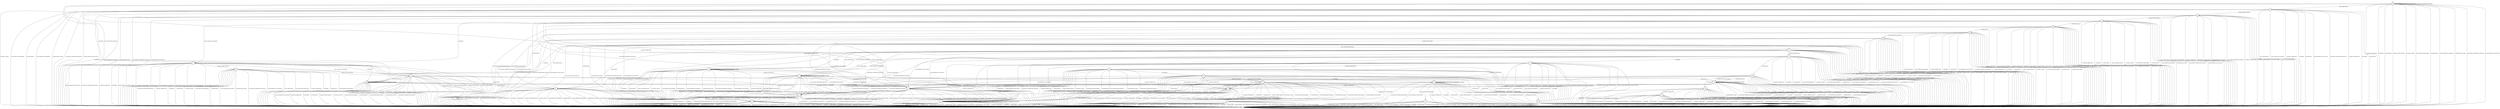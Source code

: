 digraph g {

	s0 [shape="doublecircle" label="s0"];
	s1 [shape="doublecircle" label="s1"];
	s2 [shape="circle" label="s2"];
	s3 [shape="doublecircle" label="s3"];
	s4 [shape="doublecircle" label="s4"];
	s5 [shape="doublecircle" label="s5"];
	s6 [shape="doublecircle" label="s6"];
	s7 [shape="doublecircle" label="s7"];
	s8 [shape="doublecircle" label="s8"];
	s9 [shape="doublecircle" label="s9"];
	s10 [shape="doublecircle" label="s10"];
	s11 [shape="doublecircle" label="s11"];
	s12 [shape="doublecircle" label="s12"];
	s13 [shape="doublecircle" label="s13"];
	s14 [shape="doublecircle" label="s14"];
	s15 [shape="doublecircle" label="s15"];
	s16 [shape="doublecircle" label="s16"];
	s17 [shape="doublecircle" label="s17"];
	s18 [shape="doublecircle" label="s18"];
	s19 [shape="doublecircle" label="s19"];
	s20 [shape="doublecircle" label="s20"];
	s21 [shape="doublecircle" label="s21"];
	s22 [shape="doublecircle" label="s22"];
	s23 [shape="doublecircle" label="s23"];
	s24 [shape="doublecircle" label="s24"];
	s25 [shape="doublecircle" label="s25"];
	s26 [shape="doublecircle" label="s26"];
	s27 [shape="doublecircle" label="s27"];
	s28 [shape="doublecircle" label="s28"];
	s29 [shape="doublecircle" label="s29"];
	s30 [shape="doublecircle" label="s30"];
	s31 [shape="doublecircle" label="s31"];
	s32 [shape="doublecircle" label="s32"];
	s33 [shape="doublecircle" label="s33"];
	s34 [shape="doublecircle" label="s34"];
	s0 -> s1 [label="I_PSK_CLIENT_HELLO"];
	s0 -> s9 [label="I_PSK_CLIENT_KEY_EXCHANGE"];
	s0 -> s10 [label="I_CHANGE_CIPHER_SPEC"];
	s0 -> s9 [label="I_FINISHED"];
	s0 -> s0 [label="I_APPLICATION"];
	s0 -> s0 [label="I_Alert(WARNING,CLOSE_NOTIFY)"];
	s0 -> s0 [label="I_Alert(FATAL,UNEXPECTED_MESSAGE)"];
	s0 -> s2 [label="O_CHANGE_CIPHER_SPEC"];
	s0 -> s2 [label="O_FINISHED"];
	s0 -> s2 [label="O_APPLICATION"];
	s0 -> s2 [label="O_HELLO_VERIFY_REQUEST"];
	s0 -> s2 [label="O_SOCKET_CLOSED"];
	s0 -> s2 [label="O_Alert(FATAL,DECODE_ERROR)"];
	s0 -> s2 [label="O_SERVER_HELLO"];
	s0 -> s2 [label="O_PSK_SERVER_KEY_EXCHANGE"];
	s0 -> s2 [label="O_SERVER_HELLO_DONE"];
	s0 -> s2 [label="O_Alert(FATAL,UNEXPECTED_MESSAGE)"];
	s0 -> s2 [label="O_Alert(WARNING,CLOSE_NOTIFY)"];
	s1 -> s2 [label="I_PSK_CLIENT_HELLO"];
	s1 -> s2 [label="I_PSK_CLIENT_KEY_EXCHANGE"];
	s1 -> s2 [label="I_CHANGE_CIPHER_SPEC"];
	s1 -> s2 [label="I_FINISHED"];
	s1 -> s2 [label="I_APPLICATION"];
	s1 -> s2 [label="I_Alert(WARNING,CLOSE_NOTIFY)"];
	s1 -> s2 [label="I_Alert(FATAL,UNEXPECTED_MESSAGE)"];
	s1 -> s2 [label="O_CHANGE_CIPHER_SPEC"];
	s1 -> s2 [label="O_FINISHED"];
	s1 -> s2 [label="O_APPLICATION"];
	s1 -> s3 [label="O_HELLO_VERIFY_REQUEST"];
	s1 -> s2 [label="O_SOCKET_CLOSED"];
	s1 -> s2 [label="O_Alert(FATAL,DECODE_ERROR)"];
	s1 -> s2 [label="O_SERVER_HELLO"];
	s1 -> s2 [label="O_PSK_SERVER_KEY_EXCHANGE"];
	s1 -> s2 [label="O_SERVER_HELLO_DONE"];
	s1 -> s2 [label="O_Alert(FATAL,UNEXPECTED_MESSAGE)"];
	s1 -> s2 [label="O_Alert(WARNING,CLOSE_NOTIFY)"];
	s2 -> s2 [label="I_PSK_CLIENT_HELLO"];
	s2 -> s2 [label="I_PSK_CLIENT_KEY_EXCHANGE"];
	s2 -> s2 [label="I_CHANGE_CIPHER_SPEC"];
	s2 -> s2 [label="I_FINISHED"];
	s2 -> s2 [label="I_APPLICATION"];
	s2 -> s2 [label="I_Alert(WARNING,CLOSE_NOTIFY)"];
	s2 -> s2 [label="I_Alert(FATAL,UNEXPECTED_MESSAGE)"];
	s2 -> s2 [label="O_CHANGE_CIPHER_SPEC"];
	s2 -> s2 [label="O_FINISHED"];
	s2 -> s2 [label="O_APPLICATION"];
	s2 -> s2 [label="O_HELLO_VERIFY_REQUEST"];
	s2 -> s2 [label="O_SOCKET_CLOSED"];
	s2 -> s2 [label="O_Alert(FATAL,DECODE_ERROR)"];
	s2 -> s2 [label="O_SERVER_HELLO"];
	s2 -> s2 [label="O_PSK_SERVER_KEY_EXCHANGE"];
	s2 -> s2 [label="O_SERVER_HELLO_DONE"];
	s2 -> s2 [label="O_Alert(FATAL,UNEXPECTED_MESSAGE)"];
	s2 -> s2 [label="O_Alert(WARNING,CLOSE_NOTIFY)"];
	s3 -> s2 [label="I_PSK_CLIENT_HELLO"];
	s3 -> s2 [label="I_PSK_CLIENT_KEY_EXCHANGE"];
	s3 -> s2 [label="I_CHANGE_CIPHER_SPEC"];
	s3 -> s2 [label="I_FINISHED"];
	s3 -> s2 [label="I_APPLICATION"];
	s3 -> s2 [label="I_Alert(WARNING,CLOSE_NOTIFY)"];
	s3 -> s2 [label="I_Alert(FATAL,UNEXPECTED_MESSAGE)"];
	s3 -> s2 [label="O_CHANGE_CIPHER_SPEC"];
	s3 -> s2 [label="O_FINISHED"];
	s3 -> s2 [label="O_APPLICATION"];
	s3 -> s4 [label="O_HELLO_VERIFY_REQUEST"];
	s3 -> s2 [label="O_SOCKET_CLOSED"];
	s3 -> s2 [label="O_Alert(FATAL,DECODE_ERROR)"];
	s3 -> s2 [label="O_SERVER_HELLO"];
	s3 -> s2 [label="O_PSK_SERVER_KEY_EXCHANGE"];
	s3 -> s2 [label="O_SERVER_HELLO_DONE"];
	s3 -> s2 [label="O_Alert(FATAL,UNEXPECTED_MESSAGE)"];
	s3 -> s2 [label="O_Alert(WARNING,CLOSE_NOTIFY)"];
	s4 -> s5 [label="I_PSK_CLIENT_HELLO"];
	s4 -> s32 [label="I_PSK_CLIENT_KEY_EXCHANGE"];
	s4 -> s10 [label="I_CHANGE_CIPHER_SPEC"];
	s4 -> s32 [label="I_FINISHED"];
	s4 -> s11 [label="I_APPLICATION"];
	s4 -> s14 [label="I_Alert(WARNING,CLOSE_NOTIFY)"];
	s4 -> s12 [label="I_Alert(FATAL,UNEXPECTED_MESSAGE)"];
	s4 -> s2 [label="O_CHANGE_CIPHER_SPEC"];
	s4 -> s2 [label="O_FINISHED"];
	s4 -> s2 [label="O_APPLICATION"];
	s4 -> s2 [label="O_HELLO_VERIFY_REQUEST"];
	s4 -> s2 [label="O_SOCKET_CLOSED"];
	s4 -> s2 [label="O_Alert(FATAL,DECODE_ERROR)"];
	s4 -> s2 [label="O_SERVER_HELLO"];
	s4 -> s2 [label="O_PSK_SERVER_KEY_EXCHANGE"];
	s4 -> s2 [label="O_SERVER_HELLO_DONE"];
	s4 -> s2 [label="O_Alert(FATAL,UNEXPECTED_MESSAGE)"];
	s4 -> s2 [label="O_Alert(WARNING,CLOSE_NOTIFY)"];
	s5 -> s2 [label="I_PSK_CLIENT_HELLO"];
	s5 -> s2 [label="I_PSK_CLIENT_KEY_EXCHANGE"];
	s5 -> s2 [label="I_CHANGE_CIPHER_SPEC"];
	s5 -> s2 [label="I_FINISHED"];
	s5 -> s2 [label="I_APPLICATION"];
	s5 -> s2 [label="I_Alert(WARNING,CLOSE_NOTIFY)"];
	s5 -> s2 [label="I_Alert(FATAL,UNEXPECTED_MESSAGE)"];
	s5 -> s2 [label="O_CHANGE_CIPHER_SPEC"];
	s5 -> s2 [label="O_FINISHED"];
	s5 -> s2 [label="O_APPLICATION"];
	s5 -> s2 [label="O_HELLO_VERIFY_REQUEST"];
	s5 -> s2 [label="O_SOCKET_CLOSED"];
	s5 -> s2 [label="O_Alert(FATAL,DECODE_ERROR)"];
	s5 -> s6 [label="O_SERVER_HELLO"];
	s5 -> s2 [label="O_PSK_SERVER_KEY_EXCHANGE"];
	s5 -> s2 [label="O_SERVER_HELLO_DONE"];
	s5 -> s2 [label="O_Alert(FATAL,UNEXPECTED_MESSAGE)"];
	s5 -> s2 [label="O_Alert(WARNING,CLOSE_NOTIFY)"];
	s6 -> s2 [label="I_PSK_CLIENT_HELLO"];
	s6 -> s2 [label="I_PSK_CLIENT_KEY_EXCHANGE"];
	s6 -> s2 [label="I_CHANGE_CIPHER_SPEC"];
	s6 -> s2 [label="I_FINISHED"];
	s6 -> s2 [label="I_APPLICATION"];
	s6 -> s2 [label="I_Alert(WARNING,CLOSE_NOTIFY)"];
	s6 -> s2 [label="I_Alert(FATAL,UNEXPECTED_MESSAGE)"];
	s6 -> s2 [label="O_CHANGE_CIPHER_SPEC"];
	s6 -> s2 [label="O_FINISHED"];
	s6 -> s2 [label="O_APPLICATION"];
	s6 -> s2 [label="O_HELLO_VERIFY_REQUEST"];
	s6 -> s2 [label="O_SOCKET_CLOSED"];
	s6 -> s2 [label="O_Alert(FATAL,DECODE_ERROR)"];
	s6 -> s2 [label="O_SERVER_HELLO"];
	s6 -> s7 [label="O_PSK_SERVER_KEY_EXCHANGE"];
	s6 -> s2 [label="O_SERVER_HELLO_DONE"];
	s6 -> s2 [label="O_Alert(FATAL,UNEXPECTED_MESSAGE)"];
	s6 -> s2 [label="O_Alert(WARNING,CLOSE_NOTIFY)"];
	s7 -> s2 [label="I_PSK_CLIENT_HELLO"];
	s7 -> s2 [label="I_PSK_CLIENT_KEY_EXCHANGE"];
	s7 -> s2 [label="I_CHANGE_CIPHER_SPEC"];
	s7 -> s2 [label="I_FINISHED"];
	s7 -> s2 [label="I_APPLICATION"];
	s7 -> s2 [label="I_Alert(WARNING,CLOSE_NOTIFY)"];
	s7 -> s2 [label="I_Alert(FATAL,UNEXPECTED_MESSAGE)"];
	s7 -> s2 [label="O_CHANGE_CIPHER_SPEC"];
	s7 -> s2 [label="O_FINISHED"];
	s7 -> s2 [label="O_APPLICATION"];
	s7 -> s2 [label="O_HELLO_VERIFY_REQUEST"];
	s7 -> s2 [label="O_SOCKET_CLOSED"];
	s7 -> s2 [label="O_Alert(FATAL,DECODE_ERROR)"];
	s7 -> s2 [label="O_SERVER_HELLO"];
	s7 -> s2 [label="O_PSK_SERVER_KEY_EXCHANGE"];
	s7 -> s8 [label="O_SERVER_HELLO_DONE"];
	s7 -> s2 [label="O_Alert(FATAL,UNEXPECTED_MESSAGE)"];
	s7 -> s2 [label="O_Alert(WARNING,CLOSE_NOTIFY)"];
	s8 -> s9 [label="I_PSK_CLIENT_HELLO"];
	s8 -> s15 [label="I_PSK_CLIENT_KEY_EXCHANGE"];
	s8 -> s10 [label="I_CHANGE_CIPHER_SPEC"];
	s8 -> s9 [label="I_FINISHED"];
	s8 -> s11 [label="I_APPLICATION"];
	s8 -> s14 [label="I_Alert(WARNING,CLOSE_NOTIFY)"];
	s8 -> s12 [label="I_Alert(FATAL,UNEXPECTED_MESSAGE)"];
	s8 -> s2 [label="O_CHANGE_CIPHER_SPEC"];
	s8 -> s2 [label="O_FINISHED"];
	s8 -> s2 [label="O_APPLICATION"];
	s8 -> s2 [label="O_HELLO_VERIFY_REQUEST"];
	s8 -> s2 [label="O_SOCKET_CLOSED"];
	s8 -> s2 [label="O_Alert(FATAL,DECODE_ERROR)"];
	s8 -> s2 [label="O_SERVER_HELLO"];
	s8 -> s2 [label="O_PSK_SERVER_KEY_EXCHANGE"];
	s8 -> s2 [label="O_SERVER_HELLO_DONE"];
	s8 -> s2 [label="O_Alert(FATAL,UNEXPECTED_MESSAGE)"];
	s8 -> s2 [label="O_Alert(WARNING,CLOSE_NOTIFY)"];
	s9 -> s9 [label="I_PSK_CLIENT_HELLO"];
	s9 -> s9 [label="I_PSK_CLIENT_KEY_EXCHANGE"];
	s9 -> s10 [label="I_CHANGE_CIPHER_SPEC"];
	s9 -> s9 [label="I_FINISHED"];
	s9 -> s11 [label="I_APPLICATION"];
	s9 -> s14 [label="I_Alert(WARNING,CLOSE_NOTIFY)"];
	s9 -> s12 [label="I_Alert(FATAL,UNEXPECTED_MESSAGE)"];
	s9 -> s2 [label="O_CHANGE_CIPHER_SPEC"];
	s9 -> s2 [label="O_FINISHED"];
	s9 -> s2 [label="O_APPLICATION"];
	s9 -> s2 [label="O_HELLO_VERIFY_REQUEST"];
	s9 -> s2 [label="O_SOCKET_CLOSED"];
	s9 -> s2 [label="O_Alert(FATAL,DECODE_ERROR)"];
	s9 -> s2 [label="O_SERVER_HELLO"];
	s9 -> s2 [label="O_PSK_SERVER_KEY_EXCHANGE"];
	s9 -> s2 [label="O_SERVER_HELLO_DONE"];
	s9 -> s2 [label="O_Alert(FATAL,UNEXPECTED_MESSAGE)"];
	s9 -> s2 [label="O_Alert(WARNING,CLOSE_NOTIFY)"];
	s10 -> s10 [label="I_PSK_CLIENT_HELLO"];
	s10 -> s10 [label="I_PSK_CLIENT_KEY_EXCHANGE"];
	s10 -> s10 [label="I_CHANGE_CIPHER_SPEC"];
	s10 -> s10 [label="I_FINISHED"];
	s10 -> s10 [label="I_APPLICATION"];
	s10 -> s10 [label="I_Alert(WARNING,CLOSE_NOTIFY)"];
	s10 -> s10 [label="I_Alert(FATAL,UNEXPECTED_MESSAGE)"];
	s10 -> s2 [label="O_CHANGE_CIPHER_SPEC"];
	s10 -> s2 [label="O_FINISHED"];
	s10 -> s2 [label="O_APPLICATION"];
	s10 -> s2 [label="O_HELLO_VERIFY_REQUEST"];
	s10 -> s2 [label="O_SOCKET_CLOSED"];
	s10 -> s2 [label="O_Alert(FATAL,DECODE_ERROR)"];
	s10 -> s2 [label="O_SERVER_HELLO"];
	s10 -> s2 [label="O_PSK_SERVER_KEY_EXCHANGE"];
	s10 -> s2 [label="O_SERVER_HELLO_DONE"];
	s10 -> s2 [label="O_Alert(FATAL,UNEXPECTED_MESSAGE)"];
	s10 -> s2 [label="O_Alert(WARNING,CLOSE_NOTIFY)"];
	s11 -> s2 [label="I_PSK_CLIENT_HELLO"];
	s11 -> s2 [label="I_PSK_CLIENT_KEY_EXCHANGE"];
	s11 -> s2 [label="I_CHANGE_CIPHER_SPEC"];
	s11 -> s2 [label="I_FINISHED"];
	s11 -> s2 [label="I_APPLICATION"];
	s11 -> s2 [label="I_Alert(WARNING,CLOSE_NOTIFY)"];
	s11 -> s2 [label="I_Alert(FATAL,UNEXPECTED_MESSAGE)"];
	s11 -> s2 [label="O_CHANGE_CIPHER_SPEC"];
	s11 -> s2 [label="O_FINISHED"];
	s11 -> s2 [label="O_APPLICATION"];
	s11 -> s2 [label="O_HELLO_VERIFY_REQUEST"];
	s11 -> s2 [label="O_SOCKET_CLOSED"];
	s11 -> s2 [label="O_Alert(FATAL,DECODE_ERROR)"];
	s11 -> s2 [label="O_SERVER_HELLO"];
	s11 -> s2 [label="O_PSK_SERVER_KEY_EXCHANGE"];
	s11 -> s2 [label="O_SERVER_HELLO_DONE"];
	s11 -> s12 [label="O_Alert(FATAL,UNEXPECTED_MESSAGE)"];
	s11 -> s2 [label="O_Alert(WARNING,CLOSE_NOTIFY)"];
	s12 -> s13 [label="I_PSK_CLIENT_HELLO"];
	s12 -> s13 [label="I_PSK_CLIENT_KEY_EXCHANGE"];
	s12 -> s13 [label="I_CHANGE_CIPHER_SPEC"];
	s12 -> s13 [label="I_FINISHED"];
	s12 -> s13 [label="I_APPLICATION"];
	s12 -> s13 [label="I_Alert(WARNING,CLOSE_NOTIFY)"];
	s12 -> s13 [label="I_Alert(FATAL,UNEXPECTED_MESSAGE)"];
	s12 -> s2 [label="O_CHANGE_CIPHER_SPEC"];
	s12 -> s2 [label="O_FINISHED"];
	s12 -> s2 [label="O_APPLICATION"];
	s12 -> s2 [label="O_HELLO_VERIFY_REQUEST"];
	s12 -> s2 [label="O_SOCKET_CLOSED"];
	s12 -> s2 [label="O_Alert(FATAL,DECODE_ERROR)"];
	s12 -> s2 [label="O_SERVER_HELLO"];
	s12 -> s2 [label="O_PSK_SERVER_KEY_EXCHANGE"];
	s12 -> s2 [label="O_SERVER_HELLO_DONE"];
	s12 -> s2 [label="O_Alert(FATAL,UNEXPECTED_MESSAGE)"];
	s12 -> s2 [label="O_Alert(WARNING,CLOSE_NOTIFY)"];
	s13 -> s2 [label="I_PSK_CLIENT_HELLO"];
	s13 -> s2 [label="I_PSK_CLIENT_KEY_EXCHANGE"];
	s13 -> s2 [label="I_CHANGE_CIPHER_SPEC"];
	s13 -> s2 [label="I_FINISHED"];
	s13 -> s2 [label="I_APPLICATION"];
	s13 -> s2 [label="I_Alert(WARNING,CLOSE_NOTIFY)"];
	s13 -> s2 [label="I_Alert(FATAL,UNEXPECTED_MESSAGE)"];
	s13 -> s2 [label="O_CHANGE_CIPHER_SPEC"];
	s13 -> s2 [label="O_FINISHED"];
	s13 -> s2 [label="O_APPLICATION"];
	s13 -> s2 [label="O_HELLO_VERIFY_REQUEST"];
	s13 -> s12 [label="O_SOCKET_CLOSED"];
	s13 -> s2 [label="O_Alert(FATAL,DECODE_ERROR)"];
	s13 -> s2 [label="O_SERVER_HELLO"];
	s13 -> s2 [label="O_PSK_SERVER_KEY_EXCHANGE"];
	s13 -> s2 [label="O_SERVER_HELLO_DONE"];
	s13 -> s2 [label="O_Alert(FATAL,UNEXPECTED_MESSAGE)"];
	s13 -> s2 [label="O_Alert(WARNING,CLOSE_NOTIFY)"];
	s14 -> s2 [label="I_PSK_CLIENT_HELLO"];
	s14 -> s2 [label="I_PSK_CLIENT_KEY_EXCHANGE"];
	s14 -> s2 [label="I_CHANGE_CIPHER_SPEC"];
	s14 -> s2 [label="I_FINISHED"];
	s14 -> s2 [label="I_APPLICATION"];
	s14 -> s2 [label="I_Alert(WARNING,CLOSE_NOTIFY)"];
	s14 -> s2 [label="I_Alert(FATAL,UNEXPECTED_MESSAGE)"];
	s14 -> s2 [label="O_CHANGE_CIPHER_SPEC"];
	s14 -> s2 [label="O_FINISHED"];
	s14 -> s2 [label="O_APPLICATION"];
	s14 -> s2 [label="O_HELLO_VERIFY_REQUEST"];
	s14 -> s2 [label="O_SOCKET_CLOSED"];
	s14 -> s2 [label="O_Alert(FATAL,DECODE_ERROR)"];
	s14 -> s2 [label="O_SERVER_HELLO"];
	s14 -> s2 [label="O_PSK_SERVER_KEY_EXCHANGE"];
	s14 -> s2 [label="O_SERVER_HELLO_DONE"];
	s14 -> s2 [label="O_Alert(FATAL,UNEXPECTED_MESSAGE)"];
	s14 -> s12 [label="O_Alert(WARNING,CLOSE_NOTIFY)"];
	s15 -> s16 [label="I_PSK_CLIENT_HELLO"];
	s15 -> s16 [label="I_PSK_CLIENT_KEY_EXCHANGE"];
	s15 -> s20 [label="I_CHANGE_CIPHER_SPEC"];
	s15 -> s16 [label="I_FINISHED"];
	s15 -> s11 [label="I_APPLICATION"];
	s15 -> s14 [label="I_Alert(WARNING,CLOSE_NOTIFY)"];
	s15 -> s12 [label="I_Alert(FATAL,UNEXPECTED_MESSAGE)"];
	s15 -> s2 [label="O_CHANGE_CIPHER_SPEC"];
	s15 -> s2 [label="O_FINISHED"];
	s15 -> s2 [label="O_APPLICATION"];
	s15 -> s2 [label="O_HELLO_VERIFY_REQUEST"];
	s15 -> s2 [label="O_SOCKET_CLOSED"];
	s15 -> s2 [label="O_Alert(FATAL,DECODE_ERROR)"];
	s15 -> s2 [label="O_SERVER_HELLO"];
	s15 -> s2 [label="O_PSK_SERVER_KEY_EXCHANGE"];
	s15 -> s2 [label="O_SERVER_HELLO_DONE"];
	s15 -> s2 [label="O_Alert(FATAL,UNEXPECTED_MESSAGE)"];
	s15 -> s2 [label="O_Alert(WARNING,CLOSE_NOTIFY)"];
	s16 -> s16 [label="I_PSK_CLIENT_HELLO"];
	s16 -> s16 [label="I_PSK_CLIENT_KEY_EXCHANGE"];
	s16 -> s17 [label="I_CHANGE_CIPHER_SPEC"];
	s16 -> s16 [label="I_FINISHED"];
	s16 -> s11 [label="I_APPLICATION"];
	s16 -> s14 [label="I_Alert(WARNING,CLOSE_NOTIFY)"];
	s16 -> s12 [label="I_Alert(FATAL,UNEXPECTED_MESSAGE)"];
	s16 -> s2 [label="O_CHANGE_CIPHER_SPEC"];
	s16 -> s2 [label="O_FINISHED"];
	s16 -> s2 [label="O_APPLICATION"];
	s16 -> s2 [label="O_HELLO_VERIFY_REQUEST"];
	s16 -> s2 [label="O_SOCKET_CLOSED"];
	s16 -> s2 [label="O_Alert(FATAL,DECODE_ERROR)"];
	s16 -> s2 [label="O_SERVER_HELLO"];
	s16 -> s2 [label="O_PSK_SERVER_KEY_EXCHANGE"];
	s16 -> s2 [label="O_SERVER_HELLO_DONE"];
	s16 -> s2 [label="O_Alert(FATAL,UNEXPECTED_MESSAGE)"];
	s16 -> s2 [label="O_Alert(WARNING,CLOSE_NOTIFY)"];
	s17 -> s17 [label="I_PSK_CLIENT_HELLO"];
	s17 -> s17 [label="I_PSK_CLIENT_KEY_EXCHANGE"];
	s17 -> s18 [label="I_CHANGE_CIPHER_SPEC"];
	s17 -> s17 [label="I_FINISHED"];
	s17 -> s19 [label="I_APPLICATION"];
	s17 -> s14 [label="I_Alert(WARNING,CLOSE_NOTIFY)"];
	s17 -> s12 [label="I_Alert(FATAL,UNEXPECTED_MESSAGE)"];
	s17 -> s2 [label="O_CHANGE_CIPHER_SPEC"];
	s17 -> s2 [label="O_FINISHED"];
	s17 -> s2 [label="O_APPLICATION"];
	s17 -> s2 [label="O_HELLO_VERIFY_REQUEST"];
	s17 -> s2 [label="O_SOCKET_CLOSED"];
	s17 -> s2 [label="O_Alert(FATAL,DECODE_ERROR)"];
	s17 -> s2 [label="O_SERVER_HELLO"];
	s17 -> s2 [label="O_PSK_SERVER_KEY_EXCHANGE"];
	s17 -> s2 [label="O_SERVER_HELLO_DONE"];
	s17 -> s2 [label="O_Alert(FATAL,UNEXPECTED_MESSAGE)"];
	s17 -> s2 [label="O_Alert(WARNING,CLOSE_NOTIFY)"];
	s18 -> s2 [label="I_PSK_CLIENT_HELLO"];
	s18 -> s2 [label="I_PSK_CLIENT_KEY_EXCHANGE"];
	s18 -> s2 [label="I_CHANGE_CIPHER_SPEC"];
	s18 -> s2 [label="I_FINISHED"];
	s18 -> s2 [label="I_APPLICATION"];
	s18 -> s2 [label="I_Alert(WARNING,CLOSE_NOTIFY)"];
	s18 -> s2 [label="I_Alert(FATAL,UNEXPECTED_MESSAGE)"];
	s18 -> s2 [label="O_CHANGE_CIPHER_SPEC"];
	s18 -> s2 [label="O_FINISHED"];
	s18 -> s2 [label="O_APPLICATION"];
	s18 -> s2 [label="O_HELLO_VERIFY_REQUEST"];
	s18 -> s2 [label="O_SOCKET_CLOSED"];
	s18 -> s12 [label="O_Alert(FATAL,DECODE_ERROR)"];
	s18 -> s2 [label="O_SERVER_HELLO"];
	s18 -> s2 [label="O_PSK_SERVER_KEY_EXCHANGE"];
	s18 -> s2 [label="O_SERVER_HELLO_DONE"];
	s18 -> s2 [label="O_Alert(FATAL,UNEXPECTED_MESSAGE)"];
	s18 -> s2 [label="O_Alert(WARNING,CLOSE_NOTIFY)"];
	s19 -> s19 [label="I_PSK_CLIENT_HELLO"];
	s19 -> s19 [label="I_PSK_CLIENT_KEY_EXCHANGE"];
	s19 -> s18 [label="I_CHANGE_CIPHER_SPEC"];
	s19 -> s19 [label="I_FINISHED"];
	s19 -> s10 [label="I_APPLICATION"];
	s19 -> s14 [label="I_Alert(WARNING,CLOSE_NOTIFY)"];
	s19 -> s12 [label="I_Alert(FATAL,UNEXPECTED_MESSAGE)"];
	s19 -> s2 [label="O_CHANGE_CIPHER_SPEC"];
	s19 -> s2 [label="O_FINISHED"];
	s19 -> s2 [label="O_APPLICATION"];
	s19 -> s2 [label="O_HELLO_VERIFY_REQUEST"];
	s19 -> s2 [label="O_SOCKET_CLOSED"];
	s19 -> s2 [label="O_Alert(FATAL,DECODE_ERROR)"];
	s19 -> s2 [label="O_SERVER_HELLO"];
	s19 -> s2 [label="O_PSK_SERVER_KEY_EXCHANGE"];
	s19 -> s2 [label="O_SERVER_HELLO_DONE"];
	s19 -> s2 [label="O_Alert(FATAL,UNEXPECTED_MESSAGE)"];
	s19 -> s2 [label="O_Alert(WARNING,CLOSE_NOTIFY)"];
	s20 -> s17 [label="I_PSK_CLIENT_HELLO"];
	s20 -> s17 [label="I_PSK_CLIENT_KEY_EXCHANGE"];
	s20 -> s18 [label="I_CHANGE_CIPHER_SPEC"];
	s20 -> s21 [label="I_FINISHED"];
	s20 -> s29 [label="I_APPLICATION"];
	s20 -> s14 [label="I_Alert(WARNING,CLOSE_NOTIFY)"];
	s20 -> s12 [label="I_Alert(FATAL,UNEXPECTED_MESSAGE)"];
	s20 -> s2 [label="O_CHANGE_CIPHER_SPEC"];
	s20 -> s2 [label="O_FINISHED"];
	s20 -> s2 [label="O_APPLICATION"];
	s20 -> s2 [label="O_HELLO_VERIFY_REQUEST"];
	s20 -> s2 [label="O_SOCKET_CLOSED"];
	s20 -> s2 [label="O_Alert(FATAL,DECODE_ERROR)"];
	s20 -> s2 [label="O_SERVER_HELLO"];
	s20 -> s2 [label="O_PSK_SERVER_KEY_EXCHANGE"];
	s20 -> s2 [label="O_SERVER_HELLO_DONE"];
	s20 -> s2 [label="O_Alert(FATAL,UNEXPECTED_MESSAGE)"];
	s20 -> s2 [label="O_Alert(WARNING,CLOSE_NOTIFY)"];
	s21 -> s2 [label="I_PSK_CLIENT_HELLO"];
	s21 -> s2 [label="I_PSK_CLIENT_KEY_EXCHANGE"];
	s21 -> s2 [label="I_CHANGE_CIPHER_SPEC"];
	s21 -> s2 [label="I_FINISHED"];
	s21 -> s2 [label="I_APPLICATION"];
	s21 -> s2 [label="I_Alert(WARNING,CLOSE_NOTIFY)"];
	s21 -> s2 [label="I_Alert(FATAL,UNEXPECTED_MESSAGE)"];
	s21 -> s22 [label="O_CHANGE_CIPHER_SPEC"];
	s21 -> s2 [label="O_FINISHED"];
	s21 -> s2 [label="O_APPLICATION"];
	s21 -> s2 [label="O_HELLO_VERIFY_REQUEST"];
	s21 -> s2 [label="O_SOCKET_CLOSED"];
	s21 -> s2 [label="O_Alert(FATAL,DECODE_ERROR)"];
	s21 -> s2 [label="O_SERVER_HELLO"];
	s21 -> s2 [label="O_PSK_SERVER_KEY_EXCHANGE"];
	s21 -> s2 [label="O_SERVER_HELLO_DONE"];
	s21 -> s2 [label="O_Alert(FATAL,UNEXPECTED_MESSAGE)"];
	s21 -> s2 [label="O_Alert(WARNING,CLOSE_NOTIFY)"];
	s22 -> s2 [label="I_PSK_CLIENT_HELLO"];
	s22 -> s2 [label="I_PSK_CLIENT_KEY_EXCHANGE"];
	s22 -> s2 [label="I_CHANGE_CIPHER_SPEC"];
	s22 -> s2 [label="I_FINISHED"];
	s22 -> s2 [label="I_APPLICATION"];
	s22 -> s2 [label="I_Alert(WARNING,CLOSE_NOTIFY)"];
	s22 -> s2 [label="I_Alert(FATAL,UNEXPECTED_MESSAGE)"];
	s22 -> s2 [label="O_CHANGE_CIPHER_SPEC"];
	s22 -> s23 [label="O_FINISHED"];
	s22 -> s2 [label="O_APPLICATION"];
	s22 -> s2 [label="O_HELLO_VERIFY_REQUEST"];
	s22 -> s2 [label="O_SOCKET_CLOSED"];
	s22 -> s2 [label="O_Alert(FATAL,DECODE_ERROR)"];
	s22 -> s2 [label="O_SERVER_HELLO"];
	s22 -> s2 [label="O_PSK_SERVER_KEY_EXCHANGE"];
	s22 -> s2 [label="O_SERVER_HELLO_DONE"];
	s22 -> s2 [label="O_Alert(FATAL,UNEXPECTED_MESSAGE)"];
	s22 -> s2 [label="O_Alert(WARNING,CLOSE_NOTIFY)"];
	s23 -> s24 [label="I_PSK_CLIENT_HELLO"];
	s23 -> s24 [label="I_PSK_CLIENT_KEY_EXCHANGE"];
	s23 -> s18 [label="I_CHANGE_CIPHER_SPEC"];
	s23 -> s26 [label="I_FINISHED"];
	s23 -> s28 [label="I_APPLICATION"];
	s23 -> s14 [label="I_Alert(WARNING,CLOSE_NOTIFY)"];
	s23 -> s12 [label="I_Alert(FATAL,UNEXPECTED_MESSAGE)"];
	s23 -> s2 [label="O_CHANGE_CIPHER_SPEC"];
	s23 -> s2 [label="O_FINISHED"];
	s23 -> s2 [label="O_APPLICATION"];
	s23 -> s2 [label="O_HELLO_VERIFY_REQUEST"];
	s23 -> s2 [label="O_SOCKET_CLOSED"];
	s23 -> s2 [label="O_Alert(FATAL,DECODE_ERROR)"];
	s23 -> s2 [label="O_SERVER_HELLO"];
	s23 -> s2 [label="O_PSK_SERVER_KEY_EXCHANGE"];
	s23 -> s2 [label="O_SERVER_HELLO_DONE"];
	s23 -> s2 [label="O_Alert(FATAL,UNEXPECTED_MESSAGE)"];
	s23 -> s2 [label="O_Alert(WARNING,CLOSE_NOTIFY)"];
	s24 -> s10 [label="I_PSK_CLIENT_HELLO"];
	s24 -> s10 [label="I_PSK_CLIENT_KEY_EXCHANGE"];
	s24 -> s18 [label="I_CHANGE_CIPHER_SPEC"];
	s24 -> s10 [label="I_FINISHED"];
	s24 -> s25 [label="I_APPLICATION"];
	s24 -> s14 [label="I_Alert(WARNING,CLOSE_NOTIFY)"];
	s24 -> s12 [label="I_Alert(FATAL,UNEXPECTED_MESSAGE)"];
	s24 -> s2 [label="O_CHANGE_CIPHER_SPEC"];
	s24 -> s2 [label="O_FINISHED"];
	s24 -> s2 [label="O_APPLICATION"];
	s24 -> s2 [label="O_HELLO_VERIFY_REQUEST"];
	s24 -> s2 [label="O_SOCKET_CLOSED"];
	s24 -> s2 [label="O_Alert(FATAL,DECODE_ERROR)"];
	s24 -> s2 [label="O_SERVER_HELLO"];
	s24 -> s2 [label="O_PSK_SERVER_KEY_EXCHANGE"];
	s24 -> s2 [label="O_SERVER_HELLO_DONE"];
	s24 -> s2 [label="O_Alert(FATAL,UNEXPECTED_MESSAGE)"];
	s24 -> s2 [label="O_Alert(WARNING,CLOSE_NOTIFY)"];
	s25 -> s2 [label="I_PSK_CLIENT_HELLO"];
	s25 -> s2 [label="I_PSK_CLIENT_KEY_EXCHANGE"];
	s25 -> s2 [label="I_CHANGE_CIPHER_SPEC"];
	s25 -> s2 [label="I_FINISHED"];
	s25 -> s2 [label="I_APPLICATION"];
	s25 -> s2 [label="I_Alert(WARNING,CLOSE_NOTIFY)"];
	s25 -> s2 [label="I_Alert(FATAL,UNEXPECTED_MESSAGE)"];
	s25 -> s2 [label="O_CHANGE_CIPHER_SPEC"];
	s25 -> s2 [label="O_FINISHED"];
	s25 -> s24 [label="O_APPLICATION"];
	s25 -> s2 [label="O_HELLO_VERIFY_REQUEST"];
	s25 -> s2 [label="O_SOCKET_CLOSED"];
	s25 -> s2 [label="O_Alert(FATAL,DECODE_ERROR)"];
	s25 -> s2 [label="O_SERVER_HELLO"];
	s25 -> s2 [label="O_PSK_SERVER_KEY_EXCHANGE"];
	s25 -> s2 [label="O_SERVER_HELLO_DONE"];
	s25 -> s2 [label="O_Alert(FATAL,UNEXPECTED_MESSAGE)"];
	s25 -> s2 [label="O_Alert(WARNING,CLOSE_NOTIFY)"];
	s26 -> s26 [label="I_PSK_CLIENT_HELLO"];
	s26 -> s26 [label="I_PSK_CLIENT_KEY_EXCHANGE"];
	s26 -> s18 [label="I_CHANGE_CIPHER_SPEC"];
	s26 -> s26 [label="I_FINISHED"];
	s26 -> s27 [label="I_APPLICATION"];
	s26 -> s14 [label="I_Alert(WARNING,CLOSE_NOTIFY)"];
	s26 -> s12 [label="I_Alert(FATAL,UNEXPECTED_MESSAGE)"];
	s26 -> s2 [label="O_CHANGE_CIPHER_SPEC"];
	s26 -> s2 [label="O_FINISHED"];
	s26 -> s2 [label="O_APPLICATION"];
	s26 -> s2 [label="O_HELLO_VERIFY_REQUEST"];
	s26 -> s2 [label="O_SOCKET_CLOSED"];
	s26 -> s2 [label="O_Alert(FATAL,DECODE_ERROR)"];
	s26 -> s2 [label="O_SERVER_HELLO"];
	s26 -> s2 [label="O_PSK_SERVER_KEY_EXCHANGE"];
	s26 -> s2 [label="O_SERVER_HELLO_DONE"];
	s26 -> s2 [label="O_Alert(FATAL,UNEXPECTED_MESSAGE)"];
	s26 -> s2 [label="O_Alert(WARNING,CLOSE_NOTIFY)"];
	s27 -> s2 [label="I_PSK_CLIENT_HELLO"];
	s27 -> s2 [label="I_PSK_CLIENT_KEY_EXCHANGE"];
	s27 -> s2 [label="I_CHANGE_CIPHER_SPEC"];
	s27 -> s2 [label="I_FINISHED"];
	s27 -> s2 [label="I_APPLICATION"];
	s27 -> s2 [label="I_Alert(WARNING,CLOSE_NOTIFY)"];
	s27 -> s2 [label="I_Alert(FATAL,UNEXPECTED_MESSAGE)"];
	s27 -> s2 [label="O_CHANGE_CIPHER_SPEC"];
	s27 -> s2 [label="O_FINISHED"];
	s27 -> s26 [label="O_APPLICATION"];
	s27 -> s2 [label="O_HELLO_VERIFY_REQUEST"];
	s27 -> s2 [label="O_SOCKET_CLOSED"];
	s27 -> s2 [label="O_Alert(FATAL,DECODE_ERROR)"];
	s27 -> s2 [label="O_SERVER_HELLO"];
	s27 -> s2 [label="O_PSK_SERVER_KEY_EXCHANGE"];
	s27 -> s2 [label="O_SERVER_HELLO_DONE"];
	s27 -> s2 [label="O_Alert(FATAL,UNEXPECTED_MESSAGE)"];
	s27 -> s2 [label="O_Alert(WARNING,CLOSE_NOTIFY)"];
	s28 -> s2 [label="I_PSK_CLIENT_HELLO"];
	s28 -> s2 [label="I_PSK_CLIENT_KEY_EXCHANGE"];
	s28 -> s2 [label="I_CHANGE_CIPHER_SPEC"];
	s28 -> s2 [label="I_FINISHED"];
	s28 -> s2 [label="I_APPLICATION"];
	s28 -> s2 [label="I_Alert(WARNING,CLOSE_NOTIFY)"];
	s28 -> s2 [label="I_Alert(FATAL,UNEXPECTED_MESSAGE)"];
	s28 -> s2 [label="O_CHANGE_CIPHER_SPEC"];
	s28 -> s2 [label="O_FINISHED"];
	s28 -> s23 [label="O_APPLICATION"];
	s28 -> s2 [label="O_HELLO_VERIFY_REQUEST"];
	s28 -> s2 [label="O_SOCKET_CLOSED"];
	s28 -> s2 [label="O_Alert(FATAL,DECODE_ERROR)"];
	s28 -> s2 [label="O_SERVER_HELLO"];
	s28 -> s2 [label="O_PSK_SERVER_KEY_EXCHANGE"];
	s28 -> s2 [label="O_SERVER_HELLO_DONE"];
	s28 -> s2 [label="O_Alert(FATAL,UNEXPECTED_MESSAGE)"];
	s28 -> s2 [label="O_Alert(WARNING,CLOSE_NOTIFY)"];
	s29 -> s19 [label="I_PSK_CLIENT_HELLO"];
	s29 -> s19 [label="I_PSK_CLIENT_KEY_EXCHANGE"];
	s29 -> s18 [label="I_CHANGE_CIPHER_SPEC"];
	s29 -> s30 [label="I_FINISHED"];
	s29 -> s10 [label="I_APPLICATION"];
	s29 -> s14 [label="I_Alert(WARNING,CLOSE_NOTIFY)"];
	s29 -> s12 [label="I_Alert(FATAL,UNEXPECTED_MESSAGE)"];
	s29 -> s2 [label="O_CHANGE_CIPHER_SPEC"];
	s29 -> s2 [label="O_FINISHED"];
	s29 -> s2 [label="O_APPLICATION"];
	s29 -> s2 [label="O_HELLO_VERIFY_REQUEST"];
	s29 -> s2 [label="O_SOCKET_CLOSED"];
	s29 -> s2 [label="O_Alert(FATAL,DECODE_ERROR)"];
	s29 -> s2 [label="O_SERVER_HELLO"];
	s29 -> s2 [label="O_PSK_SERVER_KEY_EXCHANGE"];
	s29 -> s2 [label="O_SERVER_HELLO_DONE"];
	s29 -> s2 [label="O_Alert(FATAL,UNEXPECTED_MESSAGE)"];
	s29 -> s2 [label="O_Alert(WARNING,CLOSE_NOTIFY)"];
	s30 -> s2 [label="I_PSK_CLIENT_HELLO"];
	s30 -> s2 [label="I_PSK_CLIENT_KEY_EXCHANGE"];
	s30 -> s2 [label="I_CHANGE_CIPHER_SPEC"];
	s30 -> s2 [label="I_FINISHED"];
	s30 -> s2 [label="I_APPLICATION"];
	s30 -> s2 [label="I_Alert(WARNING,CLOSE_NOTIFY)"];
	s30 -> s2 [label="I_Alert(FATAL,UNEXPECTED_MESSAGE)"];
	s30 -> s31 [label="O_CHANGE_CIPHER_SPEC"];
	s30 -> s2 [label="O_FINISHED"];
	s30 -> s2 [label="O_APPLICATION"];
	s30 -> s2 [label="O_HELLO_VERIFY_REQUEST"];
	s30 -> s2 [label="O_SOCKET_CLOSED"];
	s30 -> s2 [label="O_Alert(FATAL,DECODE_ERROR)"];
	s30 -> s2 [label="O_SERVER_HELLO"];
	s30 -> s2 [label="O_PSK_SERVER_KEY_EXCHANGE"];
	s30 -> s2 [label="O_SERVER_HELLO_DONE"];
	s30 -> s2 [label="O_Alert(FATAL,UNEXPECTED_MESSAGE)"];
	s30 -> s2 [label="O_Alert(WARNING,CLOSE_NOTIFY)"];
	s31 -> s2 [label="I_PSK_CLIENT_HELLO"];
	s31 -> s2 [label="I_PSK_CLIENT_KEY_EXCHANGE"];
	s31 -> s2 [label="I_CHANGE_CIPHER_SPEC"];
	s31 -> s2 [label="I_FINISHED"];
	s31 -> s2 [label="I_APPLICATION"];
	s31 -> s2 [label="I_Alert(WARNING,CLOSE_NOTIFY)"];
	s31 -> s2 [label="I_Alert(FATAL,UNEXPECTED_MESSAGE)"];
	s31 -> s2 [label="O_CHANGE_CIPHER_SPEC"];
	s31 -> s28 [label="O_FINISHED"];
	s31 -> s2 [label="O_APPLICATION"];
	s31 -> s2 [label="O_HELLO_VERIFY_REQUEST"];
	s31 -> s2 [label="O_SOCKET_CLOSED"];
	s31 -> s2 [label="O_Alert(FATAL,DECODE_ERROR)"];
	s31 -> s2 [label="O_SERVER_HELLO"];
	s31 -> s2 [label="O_PSK_SERVER_KEY_EXCHANGE"];
	s31 -> s2 [label="O_SERVER_HELLO_DONE"];
	s31 -> s2 [label="O_Alert(FATAL,UNEXPECTED_MESSAGE)"];
	s31 -> s2 [label="O_Alert(WARNING,CLOSE_NOTIFY)"];
	s32 -> s2 [label="I_PSK_CLIENT_HELLO"];
	s32 -> s2 [label="I_PSK_CLIENT_KEY_EXCHANGE"];
	s32 -> s2 [label="I_CHANGE_CIPHER_SPEC"];
	s32 -> s2 [label="I_FINISHED"];
	s32 -> s2 [label="I_APPLICATION"];
	s32 -> s2 [label="I_Alert(WARNING,CLOSE_NOTIFY)"];
	s32 -> s2 [label="I_Alert(FATAL,UNEXPECTED_MESSAGE)"];
	s32 -> s2 [label="O_CHANGE_CIPHER_SPEC"];
	s32 -> s2 [label="O_FINISHED"];
	s32 -> s2 [label="O_APPLICATION"];
	s32 -> s33 [label="O_HELLO_VERIFY_REQUEST"];
	s32 -> s2 [label="O_SOCKET_CLOSED"];
	s32 -> s2 [label="O_Alert(FATAL,DECODE_ERROR)"];
	s32 -> s2 [label="O_SERVER_HELLO"];
	s32 -> s2 [label="O_PSK_SERVER_KEY_EXCHANGE"];
	s32 -> s2 [label="O_SERVER_HELLO_DONE"];
	s32 -> s2 [label="O_Alert(FATAL,UNEXPECTED_MESSAGE)"];
	s32 -> s2 [label="O_Alert(WARNING,CLOSE_NOTIFY)"];
	s33 -> s2 [label="I_PSK_CLIENT_HELLO"];
	s33 -> s2 [label="I_PSK_CLIENT_KEY_EXCHANGE"];
	s33 -> s2 [label="I_CHANGE_CIPHER_SPEC"];
	s33 -> s2 [label="I_FINISHED"];
	s33 -> s2 [label="I_APPLICATION"];
	s33 -> s2 [label="I_Alert(WARNING,CLOSE_NOTIFY)"];
	s33 -> s2 [label="I_Alert(FATAL,UNEXPECTED_MESSAGE)"];
	s33 -> s2 [label="O_CHANGE_CIPHER_SPEC"];
	s33 -> s2 [label="O_FINISHED"];
	s33 -> s2 [label="O_APPLICATION"];
	s33 -> s34 [label="O_HELLO_VERIFY_REQUEST"];
	s33 -> s2 [label="O_SOCKET_CLOSED"];
	s33 -> s2 [label="O_Alert(FATAL,DECODE_ERROR)"];
	s33 -> s2 [label="O_SERVER_HELLO"];
	s33 -> s2 [label="O_PSK_SERVER_KEY_EXCHANGE"];
	s33 -> s2 [label="O_SERVER_HELLO_DONE"];
	s33 -> s2 [label="O_Alert(FATAL,UNEXPECTED_MESSAGE)"];
	s33 -> s2 [label="O_Alert(WARNING,CLOSE_NOTIFY)"];
	s34 -> s9 [label="I_PSK_CLIENT_HELLO"];
	s34 -> s32 [label="I_PSK_CLIENT_KEY_EXCHANGE"];
	s34 -> s10 [label="I_CHANGE_CIPHER_SPEC"];
	s34 -> s32 [label="I_FINISHED"];
	s34 -> s11 [label="I_APPLICATION"];
	s34 -> s14 [label="I_Alert(WARNING,CLOSE_NOTIFY)"];
	s34 -> s12 [label="I_Alert(FATAL,UNEXPECTED_MESSAGE)"];
	s34 -> s2 [label="O_CHANGE_CIPHER_SPEC"];
	s34 -> s2 [label="O_FINISHED"];
	s34 -> s2 [label="O_APPLICATION"];
	s34 -> s2 [label="O_HELLO_VERIFY_REQUEST"];
	s34 -> s2 [label="O_SOCKET_CLOSED"];
	s34 -> s2 [label="O_Alert(FATAL,DECODE_ERROR)"];
	s34 -> s2 [label="O_SERVER_HELLO"];
	s34 -> s2 [label="O_PSK_SERVER_KEY_EXCHANGE"];
	s34 -> s2 [label="O_SERVER_HELLO_DONE"];
	s34 -> s2 [label="O_Alert(FATAL,UNEXPECTED_MESSAGE)"];
	s34 -> s2 [label="O_Alert(WARNING,CLOSE_NOTIFY)"];

__start0 [label="" shape="none" width="0" height="0"];
__start0 -> s0;

}

